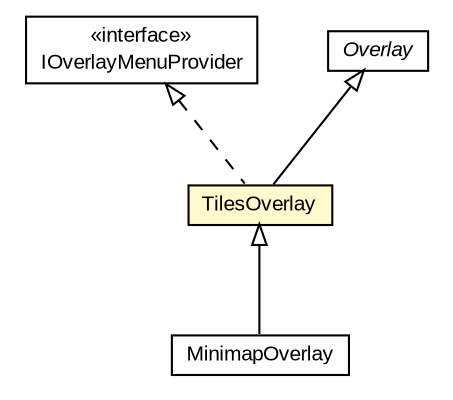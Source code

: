 #!/usr/local/bin/dot
#
# Class diagram 
# Generated by UMLGraph version R5_6-24-gf6e263 (http://www.umlgraph.org/)
#

digraph G {
	edge [fontname="arial",fontsize=10,labelfontname="arial",labelfontsize=10];
	node [fontname="arial",fontsize=10,shape=plaintext];
	nodesep=0.25;
	ranksep=0.5;
	// org.osmdroid.views.overlay.IOverlayMenuProvider
	c148183 [label=<<table title="org.osmdroid.views.overlay.IOverlayMenuProvider" border="0" cellborder="1" cellspacing="0" cellpadding="2" port="p" href="./IOverlayMenuProvider.html">
		<tr><td><table border="0" cellspacing="0" cellpadding="1">
<tr><td align="center" balign="center"> &#171;interface&#187; </td></tr>
<tr><td align="center" balign="center"> IOverlayMenuProvider </td></tr>
		</table></td></tr>
		</table>>, URL="./IOverlayMenuProvider.html", fontname="arial", fontcolor="black", fontsize=10.0];
	// org.osmdroid.views.overlay.MinimapOverlay
	c148196 [label=<<table title="org.osmdroid.views.overlay.MinimapOverlay" border="0" cellborder="1" cellspacing="0" cellpadding="2" port="p" href="./MinimapOverlay.html">
		<tr><td><table border="0" cellspacing="0" cellpadding="1">
<tr><td align="center" balign="center"> MinimapOverlay </td></tr>
		</table></td></tr>
		</table>>, URL="./MinimapOverlay.html", fontname="arial", fontcolor="black", fontsize=10.0];
	// org.osmdroid.views.overlay.Overlay
	c148204 [label=<<table title="org.osmdroid.views.overlay.Overlay" border="0" cellborder="1" cellspacing="0" cellpadding="2" port="p" href="./Overlay.html">
		<tr><td><table border="0" cellspacing="0" cellpadding="1">
<tr><td align="center" balign="center"><font face="arial italic"> Overlay </font></td></tr>
		</table></td></tr>
		</table>>, URL="./Overlay.html", fontname="arial", fontcolor="black", fontsize=10.0];
	// org.osmdroid.views.overlay.TilesOverlay
	c148227 [label=<<table title="org.osmdroid.views.overlay.TilesOverlay" border="0" cellborder="1" cellspacing="0" cellpadding="2" port="p" bgcolor="lemonChiffon" href="./TilesOverlay.html">
		<tr><td><table border="0" cellspacing="0" cellpadding="1">
<tr><td align="center" balign="center"> TilesOverlay </td></tr>
		</table></td></tr>
		</table>>, URL="./TilesOverlay.html", fontname="arial", fontcolor="black", fontsize=10.0];
	//org.osmdroid.views.overlay.MinimapOverlay extends org.osmdroid.views.overlay.TilesOverlay
	c148227:p -> c148196:p [dir=back,arrowtail=empty];
	//org.osmdroid.views.overlay.TilesOverlay extends org.osmdroid.views.overlay.Overlay
	c148204:p -> c148227:p [dir=back,arrowtail=empty];
	//org.osmdroid.views.overlay.TilesOverlay implements org.osmdroid.views.overlay.IOverlayMenuProvider
	c148183:p -> c148227:p [dir=back,arrowtail=empty,style=dashed];
}

